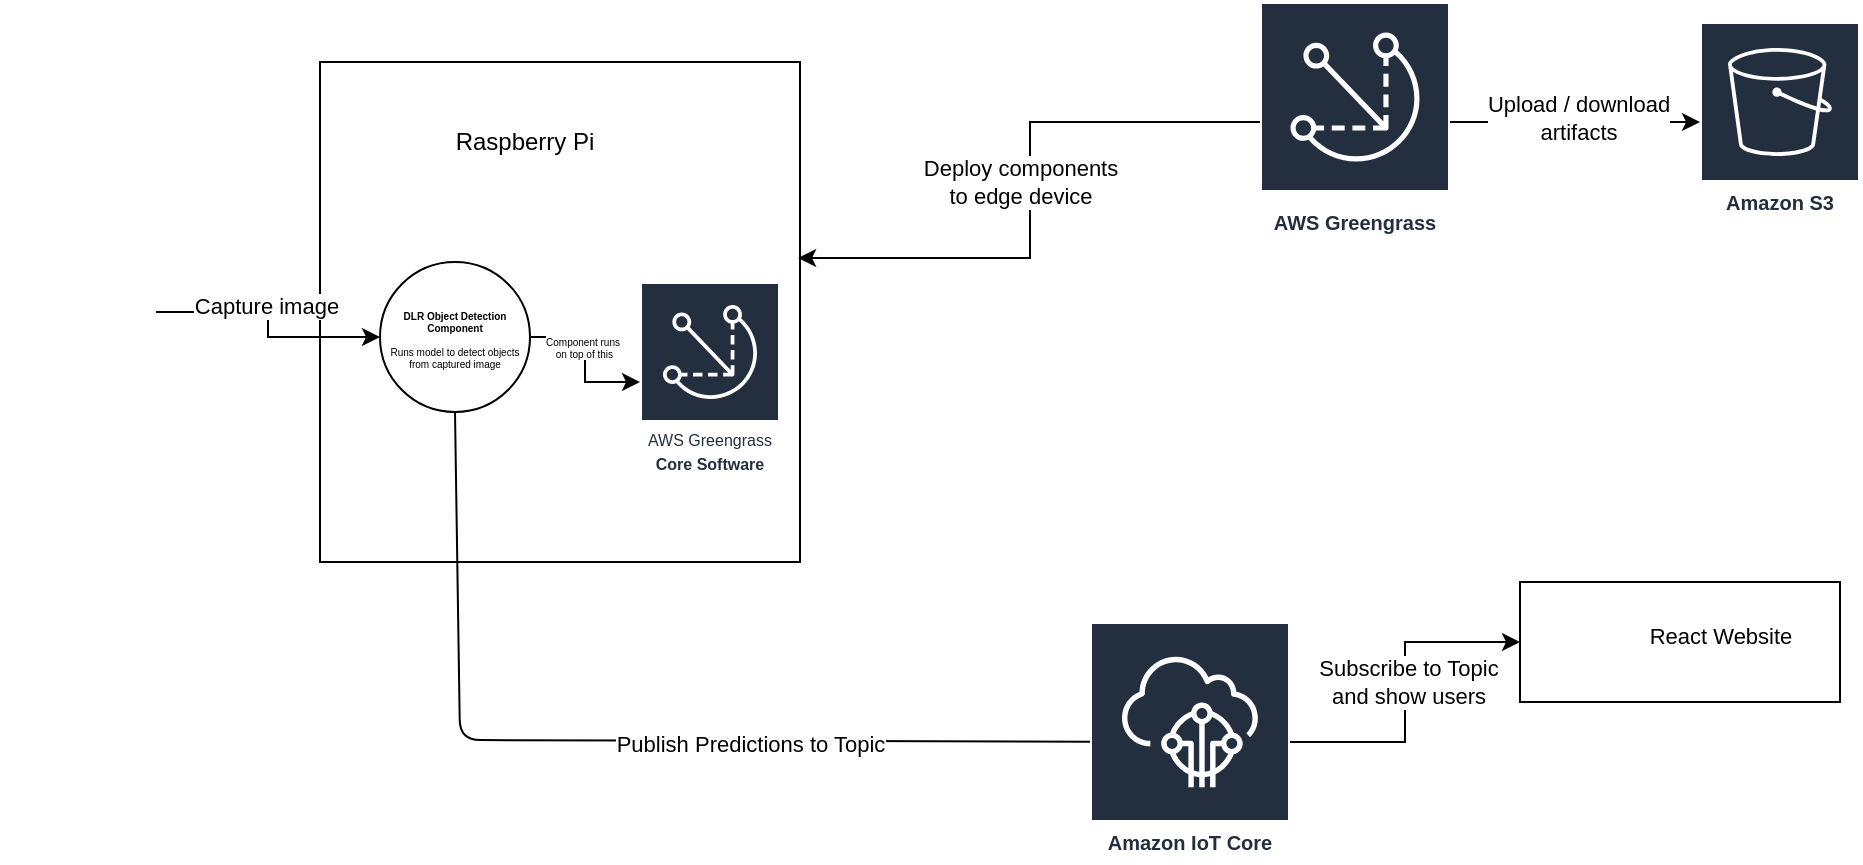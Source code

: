 <mxfile version="14.8.4" type="github">
  <diagram id="Y40r3B8HgDiXXdJhaSby" name="Page-1">
    <mxGraphModel dx="2201" dy="763" grid="1" gridSize="10" guides="1" tooltips="1" connect="1" arrows="1" fold="1" page="1" pageScale="1" pageWidth="850" pageHeight="1100" math="0" shadow="0">
      <root>
        <mxCell id="0" />
        <mxCell id="1" parent="0" />
        <mxCell id="J2iUKXydOHswvF2ia5N5-20" value="" style="rounded=0;whiteSpace=wrap;html=1;" vertex="1" parent="1">
          <mxGeometry x="640" y="390" width="160" height="60" as="geometry" />
        </mxCell>
        <mxCell id="J2iUKXydOHswvF2ia5N5-6" value="" style="rounded=0;whiteSpace=wrap;html=1;" vertex="1" parent="1">
          <mxGeometry x="40" y="130" width="240" height="250" as="geometry" />
        </mxCell>
        <mxCell id="J2iUKXydOHswvF2ia5N5-22" style="edgeStyle=orthogonalEdgeStyle;rounded=0;orthogonalLoop=1;jettySize=auto;html=1;entryX=0;entryY=0.5;entryDx=0;entryDy=0;" edge="1" parent="1" source="J2iUKXydOHswvF2ia5N5-3" target="J2iUKXydOHswvF2ia5N5-20">
          <mxGeometry relative="1" as="geometry" />
        </mxCell>
        <mxCell id="J2iUKXydOHswvF2ia5N5-23" value="Subscribe to Topic &lt;br&gt;and show users" style="edgeLabel;html=1;align=center;verticalAlign=middle;resizable=0;points=[];" vertex="1" connectable="0" parent="J2iUKXydOHswvF2ia5N5-22">
          <mxGeometry x="0.101" y="-1" relative="1" as="geometry">
            <mxPoint y="3" as="offset" />
          </mxGeometry>
        </mxCell>
        <mxCell id="J2iUKXydOHswvF2ia5N5-3" value="Amazon IoT Core" style="outlineConnect=0;fontColor=#232F3E;gradientColor=none;strokeColor=#ffffff;fillColor=#232F3E;dashed=0;verticalLabelPosition=middle;verticalAlign=bottom;align=center;html=1;whiteSpace=wrap;fontSize=10;fontStyle=1;spacing=3;shape=mxgraph.aws4.productIcon;prIcon=mxgraph.aws4.iot_core;" vertex="1" parent="1">
          <mxGeometry x="425" y="410" width="100" height="120" as="geometry" />
        </mxCell>
        <mxCell id="J2iUKXydOHswvF2ia5N5-14" style="edgeStyle=orthogonalEdgeStyle;rounded=0;orthogonalLoop=1;jettySize=auto;html=1;entryX=0.996;entryY=0.392;entryDx=0;entryDy=0;entryPerimeter=0;" edge="1" parent="1" source="J2iUKXydOHswvF2ia5N5-5" target="J2iUKXydOHswvF2ia5N5-6">
          <mxGeometry relative="1" as="geometry" />
        </mxCell>
        <mxCell id="J2iUKXydOHswvF2ia5N5-15" value="Deploy components &lt;br&gt;to edge device" style="edgeLabel;html=1;align=center;verticalAlign=middle;resizable=0;points=[];" vertex="1" connectable="0" parent="J2iUKXydOHswvF2ia5N5-14">
          <mxGeometry x="0.612" y="-1" relative="1" as="geometry">
            <mxPoint x="53" y="-37" as="offset" />
          </mxGeometry>
        </mxCell>
        <mxCell id="J2iUKXydOHswvF2ia5N5-17" style="edgeStyle=orthogonalEdgeStyle;rounded=0;orthogonalLoop=1;jettySize=auto;html=1;" edge="1" parent="1" source="J2iUKXydOHswvF2ia5N5-5" target="J2iUKXydOHswvF2ia5N5-16">
          <mxGeometry relative="1" as="geometry" />
        </mxCell>
        <mxCell id="J2iUKXydOHswvF2ia5N5-18" value="Upload / download&lt;br&gt;artifacts" style="edgeLabel;html=1;align=center;verticalAlign=middle;resizable=0;points=[];" vertex="1" connectable="0" parent="J2iUKXydOHswvF2ia5N5-17">
          <mxGeometry x="0.025" y="3" relative="1" as="geometry">
            <mxPoint y="1" as="offset" />
          </mxGeometry>
        </mxCell>
        <mxCell id="J2iUKXydOHswvF2ia5N5-5" value="AWS Greengrass" style="outlineConnect=0;fontColor=#232F3E;gradientColor=none;strokeColor=#ffffff;fillColor=#232F3E;dashed=0;verticalLabelPosition=middle;verticalAlign=bottom;align=center;html=1;whiteSpace=wrap;fontSize=10;fontStyle=1;spacing=3;shape=mxgraph.aws4.productIcon;prIcon=mxgraph.aws4.greengrass;" vertex="1" parent="1">
          <mxGeometry x="510" y="100" width="95" height="120" as="geometry" />
        </mxCell>
        <mxCell id="J2iUKXydOHswvF2ia5N5-7" value="" style="shape=image;html=1;verticalAlign=top;verticalLabelPosition=bottom;labelBackgroundColor=#ffffff;imageAspect=0;aspect=fixed;image=https://cdn4.iconfinder.com/data/icons/logos-and-brands/512/272_Raspberry_Pi_logo-128.png" vertex="1" parent="1">
          <mxGeometry x="50" y="145" width="50" height="50" as="geometry" />
        </mxCell>
        <mxCell id="J2iUKXydOHswvF2ia5N5-9" value="Raspberry Pi" style="text;html=1;strokeColor=none;fillColor=none;align=center;verticalAlign=middle;whiteSpace=wrap;rounded=0;" vertex="1" parent="1">
          <mxGeometry x="100" y="160" width="85" height="20" as="geometry" />
        </mxCell>
        <mxCell id="J2iUKXydOHswvF2ia5N5-10" value="&lt;font style=&quot;font-size: 8px&quot;&gt;&lt;span style=&quot;font-weight: normal&quot;&gt;AWS Greengrass &lt;/span&gt;Core Software&lt;/font&gt;" style="outlineConnect=0;fontColor=#232F3E;gradientColor=none;strokeColor=#ffffff;fillColor=#232F3E;dashed=0;verticalLabelPosition=middle;verticalAlign=bottom;align=center;html=1;whiteSpace=wrap;fontSize=10;fontStyle=1;spacing=3;shape=mxgraph.aws4.productIcon;prIcon=mxgraph.aws4.greengrass;" vertex="1" parent="1">
          <mxGeometry x="200" y="240" width="70" height="100" as="geometry" />
        </mxCell>
        <mxCell id="J2iUKXydOHswvF2ia5N5-28" style="edgeStyle=orthogonalEdgeStyle;rounded=0;orthogonalLoop=1;jettySize=auto;html=1;fontSize=5;" edge="1" parent="1" source="J2iUKXydOHswvF2ia5N5-11" target="J2iUKXydOHswvF2ia5N5-10">
          <mxGeometry relative="1" as="geometry" />
        </mxCell>
        <mxCell id="J2iUKXydOHswvF2ia5N5-29" value="Component runs&lt;br&gt;&amp;nbsp;on top of this" style="edgeLabel;html=1;align=center;verticalAlign=middle;resizable=0;points=[];fontSize=5;" vertex="1" connectable="0" parent="J2iUKXydOHswvF2ia5N5-28">
          <mxGeometry x="-0.186" y="-2" relative="1" as="geometry">
            <mxPoint as="offset" />
          </mxGeometry>
        </mxCell>
        <mxCell id="J2iUKXydOHswvF2ia5N5-11" value="&lt;font style=&quot;font-size: 5px;&quot;&gt;&lt;b style=&quot;font-size: 5px;&quot;&gt;DLR Object Detection Component&lt;/b&gt;&lt;br style=&quot;font-size: 5px;&quot;&gt;&lt;br style=&quot;font-size: 5px;&quot;&gt;Runs model to detect objects from captured image&lt;br style=&quot;font-size: 5px;&quot;&gt;&lt;/font&gt;" style="ellipse;whiteSpace=wrap;html=1;aspect=fixed;fontSize=5;" vertex="1" parent="1">
          <mxGeometry x="70" y="230" width="75" height="75" as="geometry" />
        </mxCell>
        <mxCell id="J2iUKXydOHswvF2ia5N5-12" value="" style="endArrow=none;html=1;exitX=0.5;exitY=1;exitDx=0;exitDy=0;" edge="1" parent="1" source="J2iUKXydOHswvF2ia5N5-11" target="J2iUKXydOHswvF2ia5N5-3">
          <mxGeometry width="50" height="50" relative="1" as="geometry">
            <mxPoint x="90" y="340" as="sourcePoint" />
            <mxPoint x="140" y="290" as="targetPoint" />
            <Array as="points">
              <mxPoint x="110" y="469" />
            </Array>
          </mxGeometry>
        </mxCell>
        <mxCell id="J2iUKXydOHswvF2ia5N5-13" value="Publish Predictions to Topic" style="edgeLabel;html=1;align=center;verticalAlign=middle;resizable=0;points=[];" vertex="1" connectable="0" parent="J2iUKXydOHswvF2ia5N5-12">
          <mxGeometry x="0.291" y="-5" relative="1" as="geometry">
            <mxPoint y="-4" as="offset" />
          </mxGeometry>
        </mxCell>
        <mxCell id="J2iUKXydOHswvF2ia5N5-16" value="Amazon S3" style="outlineConnect=0;fontColor=#232F3E;gradientColor=none;strokeColor=#ffffff;fillColor=#232F3E;dashed=0;verticalLabelPosition=middle;verticalAlign=bottom;align=center;html=1;whiteSpace=wrap;fontSize=10;fontStyle=1;spacing=3;shape=mxgraph.aws4.productIcon;prIcon=mxgraph.aws4.s3;" vertex="1" parent="1">
          <mxGeometry x="730" y="110" width="80" height="100" as="geometry" />
        </mxCell>
        <mxCell id="J2iUKXydOHswvF2ia5N5-19" value="" style="shape=image;html=1;verticalAlign=top;verticalLabelPosition=bottom;labelBackgroundColor=#ffffff;imageAspect=0;aspect=fixed;image=https://cdn4.iconfinder.com/data/icons/logos-3/600/React.js_logo-128.png" vertex="1" parent="1">
          <mxGeometry x="650" y="400" width="40" height="40" as="geometry" />
        </mxCell>
        <mxCell id="J2iUKXydOHswvF2ia5N5-21" value="&lt;br&gt;React Website" style="edgeLabel;html=1;align=center;verticalAlign=middle;resizable=0;points=[];" vertex="1" connectable="0" parent="1">
          <mxGeometry x="739.997" y="410" as="geometry" />
        </mxCell>
        <mxCell id="J2iUKXydOHswvF2ia5N5-26" style="edgeStyle=orthogonalEdgeStyle;rounded=0;orthogonalLoop=1;jettySize=auto;html=1;" edge="1" parent="1" source="J2iUKXydOHswvF2ia5N5-25" target="J2iUKXydOHswvF2ia5N5-11">
          <mxGeometry relative="1" as="geometry" />
        </mxCell>
        <mxCell id="J2iUKXydOHswvF2ia5N5-27" value="Capture image" style="edgeLabel;html=1;align=center;verticalAlign=middle;resizable=0;points=[];" vertex="1" connectable="0" parent="J2iUKXydOHswvF2ia5N5-26">
          <mxGeometry x="-0.12" y="3" relative="1" as="geometry">
            <mxPoint as="offset" />
          </mxGeometry>
        </mxCell>
        <mxCell id="J2iUKXydOHswvF2ia5N5-25" value="" style="shape=image;html=1;verticalAlign=top;verticalLabelPosition=bottom;labelBackgroundColor=#ffffff;imageAspect=0;aspect=fixed;image=https://cdn4.iconfinder.com/data/icons/ionicons/512/icon-camera-128.png" vertex="1" parent="1">
          <mxGeometry x="-120" y="216" width="78" height="78" as="geometry" />
        </mxCell>
      </root>
    </mxGraphModel>
  </diagram>
</mxfile>
